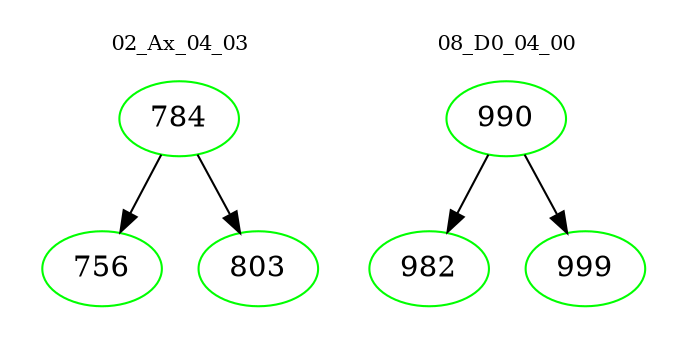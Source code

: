 digraph{
subgraph cluster_0 {
color = white
label = "02_Ax_04_03";
fontsize=10;
T0_784 [label="784", color="green"]
T0_784 -> T0_756 [color="black"]
T0_756 [label="756", color="green"]
T0_784 -> T0_803 [color="black"]
T0_803 [label="803", color="green"]
}
subgraph cluster_1 {
color = white
label = "08_D0_04_00";
fontsize=10;
T1_990 [label="990", color="green"]
T1_990 -> T1_982 [color="black"]
T1_982 [label="982", color="green"]
T1_990 -> T1_999 [color="black"]
T1_999 [label="999", color="green"]
}
}
